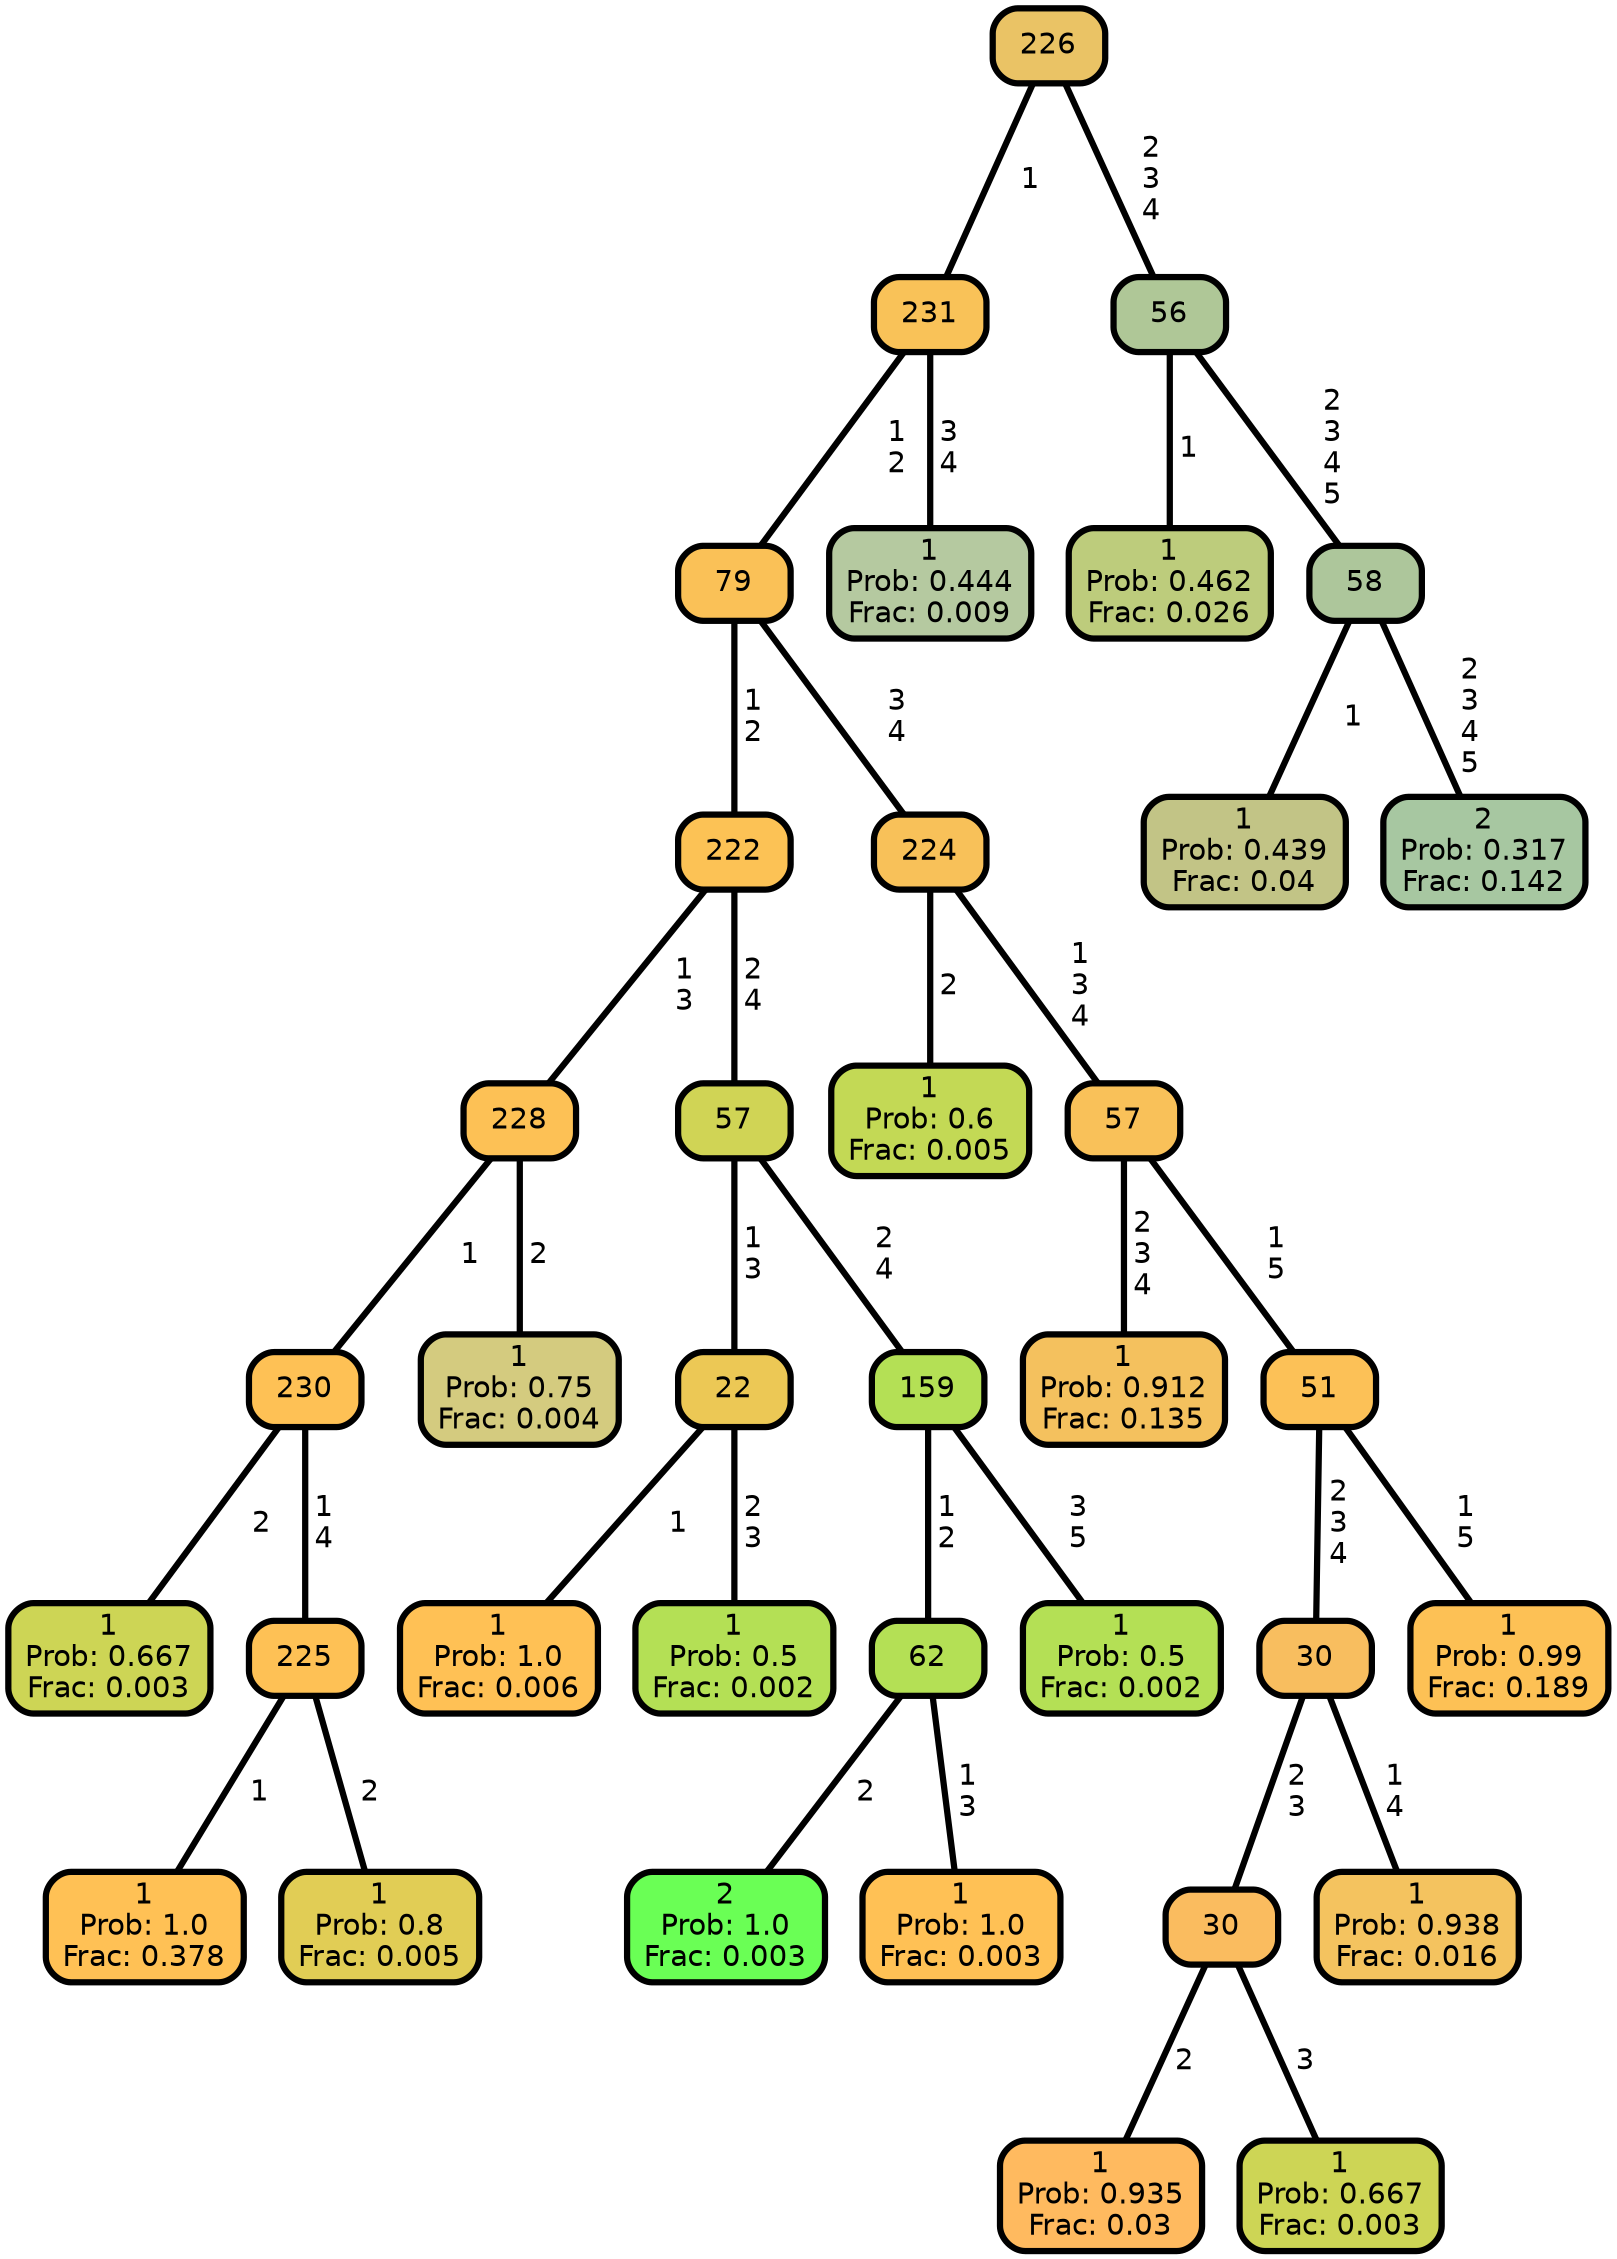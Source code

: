graph Tree {
node [shape=box, style="filled, rounded",color="black",penwidth="3",fontcolor="black",                 fontname=helvetica] ;
graph [ranksep="0 equally", splines=straight,                 bgcolor=transparent, dpi=200] ;
edge [fontname=helvetica, color=black] ;
0 [label="1
Prob: 0.667
Frac: 0.003", fillcolor="#cdd555"] ;
1 [label="230", fillcolor="#fec155"] ;
2 [label="1
Prob: 1.0
Frac: 0.378", fillcolor="#ffc155"] ;
3 [label="225", fillcolor="#fec155"] ;
4 [label="1
Prob: 0.8
Frac: 0.005", fillcolor="#e1cd55"] ;
5 [label="228", fillcolor="#fdc155"] ;
6 [label="1
Prob: 0.75
Frac: 0.004", fillcolor="#d4cb7f"] ;
7 [label="222", fillcolor="#fcc255"] ;
8 [label="1
Prob: 1.0
Frac: 0.006", fillcolor="#ffc155"] ;
9 [label="22", fillcolor="#ecc855"] ;
10 [label="1
Prob: 0.5
Frac: 0.002", fillcolor="#b4e055"] ;
11 [label="57", fillcolor="#d0d455"] ;
12 [label="2
Prob: 1.0
Frac: 0.003", fillcolor="#6aff55"] ;
13 [label="62", fillcolor="#b4e055"] ;
14 [label="1
Prob: 1.0
Frac: 0.003", fillcolor="#ffc155"] ;
15 [label="159", fillcolor="#b4e055"] ;
16 [label="1
Prob: 0.5
Frac: 0.002", fillcolor="#b4e055"] ;
17 [label="79", fillcolor="#fac157"] ;
18 [label="1
Prob: 0.6
Frac: 0.005", fillcolor="#c3d955"] ;
19 [label="224", fillcolor="#f8c159"] ;
20 [label="1
Prob: 0.912
Frac: 0.135", fillcolor="#f4c15e"] ;
21 [label="57", fillcolor="#f9c159"] ;
22 [label="1
Prob: 0.935
Frac: 0.03", fillcolor="#ffba5f"] ;
23 [label="30", fillcolor="#fabc5f"] ;
24 [label="1
Prob: 0.667
Frac: 0.003", fillcolor="#cdd555"] ;
25 [label="30", fillcolor="#f8be5f"] ;
26 [label="1
Prob: 0.938
Frac: 0.016", fillcolor="#f4c35f"] ;
27 [label="51", fillcolor="#fcc157"] ;
28 [label="1
Prob: 0.99
Frac: 0.189", fillcolor="#fdc155"] ;
29 [label="231", fillcolor="#f9c258"] ;
30 [label="1
Prob: 0.444
Frac: 0.009", fillcolor="#b5c9a0"] ;
31 [label="226", fillcolor="#eac365"] ;
32 [label="1
Prob: 0.462
Frac: 0.026", fillcolor="#bdcc7c"] ;
33 [label="56", fillcolor="#afc797"] ;
34 [label="1
Prob: 0.439
Frac: 0.04", fillcolor="#c2c486"] ;
35 [label="58", fillcolor="#adc69b"] ;
36 [label="2
Prob: 0.317
Frac: 0.142", fillcolor="#a7c7a1"] ;
1 -- 0 [label=" 2",penwidth=3] ;
1 -- 3 [label=" 1\n 4",penwidth=3] ;
3 -- 2 [label=" 1",penwidth=3] ;
3 -- 4 [label=" 2",penwidth=3] ;
5 -- 1 [label=" 1",penwidth=3] ;
5 -- 6 [label=" 2",penwidth=3] ;
7 -- 5 [label=" 1\n 3",penwidth=3] ;
7 -- 11 [label=" 2\n 4",penwidth=3] ;
9 -- 8 [label=" 1",penwidth=3] ;
9 -- 10 [label=" 2\n 3",penwidth=3] ;
11 -- 9 [label=" 1\n 3",penwidth=3] ;
11 -- 15 [label=" 2\n 4",penwidth=3] ;
13 -- 12 [label=" 2",penwidth=3] ;
13 -- 14 [label=" 1\n 3",penwidth=3] ;
15 -- 13 [label=" 1\n 2",penwidth=3] ;
15 -- 16 [label=" 3\n 5",penwidth=3] ;
17 -- 7 [label=" 1\n 2",penwidth=3] ;
17 -- 19 [label=" 3\n 4",penwidth=3] ;
19 -- 18 [label=" 2",penwidth=3] ;
19 -- 21 [label=" 1\n 3\n 4",penwidth=3] ;
21 -- 20 [label=" 2\n 3\n 4",penwidth=3] ;
21 -- 27 [label=" 1\n 5",penwidth=3] ;
23 -- 22 [label=" 2",penwidth=3] ;
23 -- 24 [label=" 3",penwidth=3] ;
25 -- 23 [label=" 2\n 3",penwidth=3] ;
25 -- 26 [label=" 1\n 4",penwidth=3] ;
27 -- 25 [label=" 2\n 3\n 4",penwidth=3] ;
27 -- 28 [label=" 1\n 5",penwidth=3] ;
29 -- 17 [label=" 1\n 2",penwidth=3] ;
29 -- 30 [label=" 3\n 4",penwidth=3] ;
31 -- 29 [label=" 1",penwidth=3] ;
31 -- 33 [label=" 2\n 3\n 4",penwidth=3] ;
33 -- 32 [label=" 1",penwidth=3] ;
33 -- 35 [label=" 2\n 3\n 4\n 5",penwidth=3] ;
35 -- 34 [label=" 1",penwidth=3] ;
35 -- 36 [label=" 2\n 3\n 4\n 5",penwidth=3] ;
{rank = same;}}
